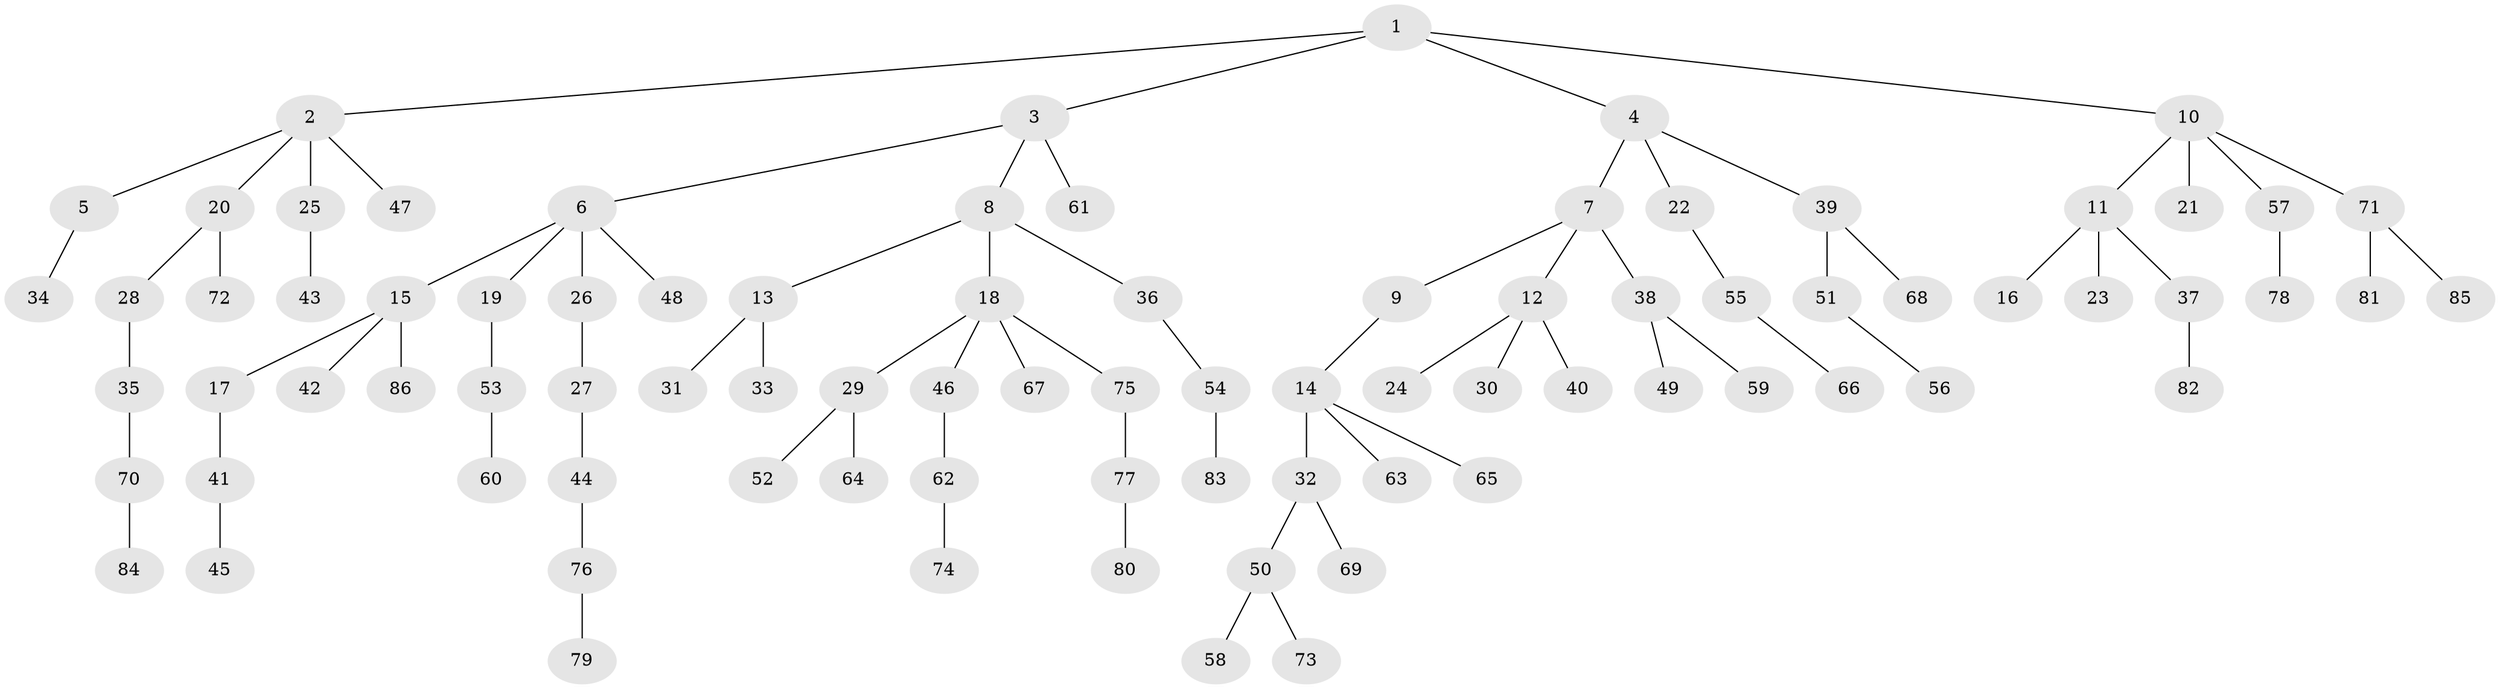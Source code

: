 // Generated by graph-tools (version 1.1) at 2025/53/03/09/25 04:53:25]
// undirected, 86 vertices, 85 edges
graph export_dot {
graph [start="1"]
  node [color=gray90,style=filled];
  1;
  2;
  3;
  4;
  5;
  6;
  7;
  8;
  9;
  10;
  11;
  12;
  13;
  14;
  15;
  16;
  17;
  18;
  19;
  20;
  21;
  22;
  23;
  24;
  25;
  26;
  27;
  28;
  29;
  30;
  31;
  32;
  33;
  34;
  35;
  36;
  37;
  38;
  39;
  40;
  41;
  42;
  43;
  44;
  45;
  46;
  47;
  48;
  49;
  50;
  51;
  52;
  53;
  54;
  55;
  56;
  57;
  58;
  59;
  60;
  61;
  62;
  63;
  64;
  65;
  66;
  67;
  68;
  69;
  70;
  71;
  72;
  73;
  74;
  75;
  76;
  77;
  78;
  79;
  80;
  81;
  82;
  83;
  84;
  85;
  86;
  1 -- 2;
  1 -- 3;
  1 -- 4;
  1 -- 10;
  2 -- 5;
  2 -- 20;
  2 -- 25;
  2 -- 47;
  3 -- 6;
  3 -- 8;
  3 -- 61;
  4 -- 7;
  4 -- 22;
  4 -- 39;
  5 -- 34;
  6 -- 15;
  6 -- 19;
  6 -- 26;
  6 -- 48;
  7 -- 9;
  7 -- 12;
  7 -- 38;
  8 -- 13;
  8 -- 18;
  8 -- 36;
  9 -- 14;
  10 -- 11;
  10 -- 21;
  10 -- 57;
  10 -- 71;
  11 -- 16;
  11 -- 23;
  11 -- 37;
  12 -- 24;
  12 -- 30;
  12 -- 40;
  13 -- 31;
  13 -- 33;
  14 -- 32;
  14 -- 63;
  14 -- 65;
  15 -- 17;
  15 -- 42;
  15 -- 86;
  17 -- 41;
  18 -- 29;
  18 -- 46;
  18 -- 67;
  18 -- 75;
  19 -- 53;
  20 -- 28;
  20 -- 72;
  22 -- 55;
  25 -- 43;
  26 -- 27;
  27 -- 44;
  28 -- 35;
  29 -- 52;
  29 -- 64;
  32 -- 50;
  32 -- 69;
  35 -- 70;
  36 -- 54;
  37 -- 82;
  38 -- 49;
  38 -- 59;
  39 -- 51;
  39 -- 68;
  41 -- 45;
  44 -- 76;
  46 -- 62;
  50 -- 58;
  50 -- 73;
  51 -- 56;
  53 -- 60;
  54 -- 83;
  55 -- 66;
  57 -- 78;
  62 -- 74;
  70 -- 84;
  71 -- 81;
  71 -- 85;
  75 -- 77;
  76 -- 79;
  77 -- 80;
}

